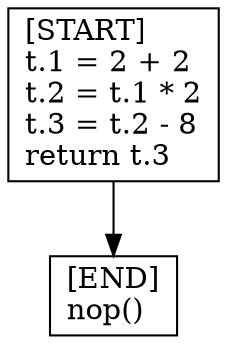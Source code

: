 digraph {
  node [shape=box]
  START [label="[START]\lt.1 = 2 + 2\lt.2 = t.1 * 2\lt.3 = t.2 - 8\lreturn t.3\l"];
  END [label="[END]\lnop()\l"];
  START -> END;
}
